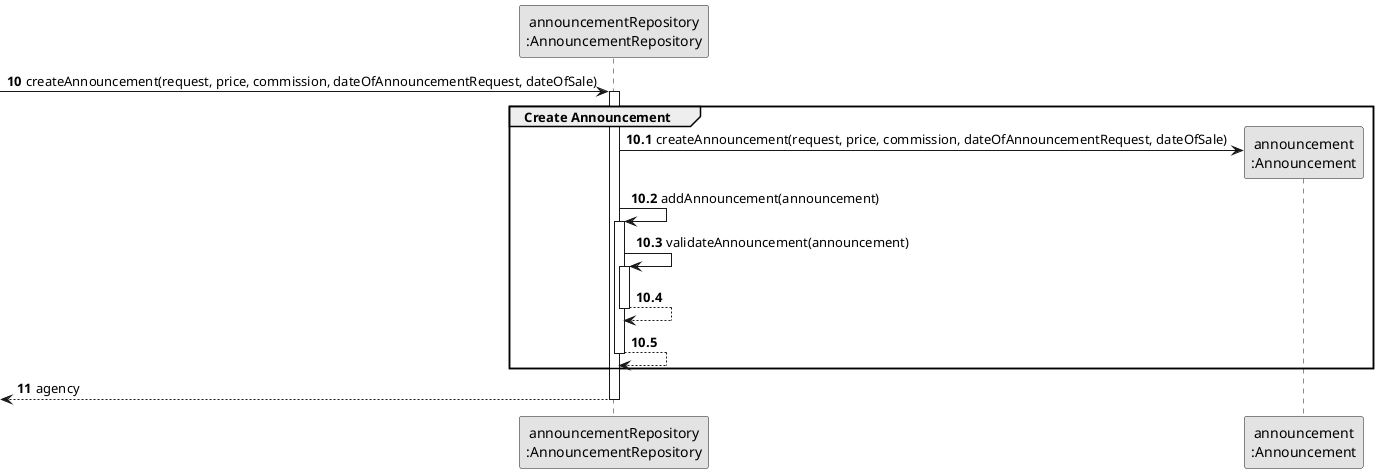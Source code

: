 @startuml
skinparam monochrome true
skinparam packageStyle rectangle
skinparam shadowing false

participant "announcementRepository\n:AnnouncementRepository" as AnnouncementRepository
participant "announcement\n:Announcement" as Announcement

autonumber 10
-> AnnouncementRepository: createAnnouncement(request, price, commission, dateOfAnnouncementRequest, dateOfSale)

autonumber 10.1
activate AnnouncementRepository
    group Create Announcement

        AnnouncementRepository -> Announcement**: createAnnouncement(request, price, commission, dateOfAnnouncementRequest, dateOfSale)
            AnnouncementRepository -> AnnouncementRepository: addAnnouncement(announcement)
            deactivate Announcement
        activate AnnouncementRepository
            AnnouncementRepository -> AnnouncementRepository: validateAnnouncement(announcement)
            activate AnnouncementRepository
                AnnouncementRepository --> AnnouncementRepository
            deactivate AnnouncementRepository

            AnnouncementRepository --> AnnouncementRepository
        deactivate AnnouncementRepository
    end

    autonumber 11
    <-- AnnouncementRepository : agency
deactivate AnnouncementRepository


@enduml